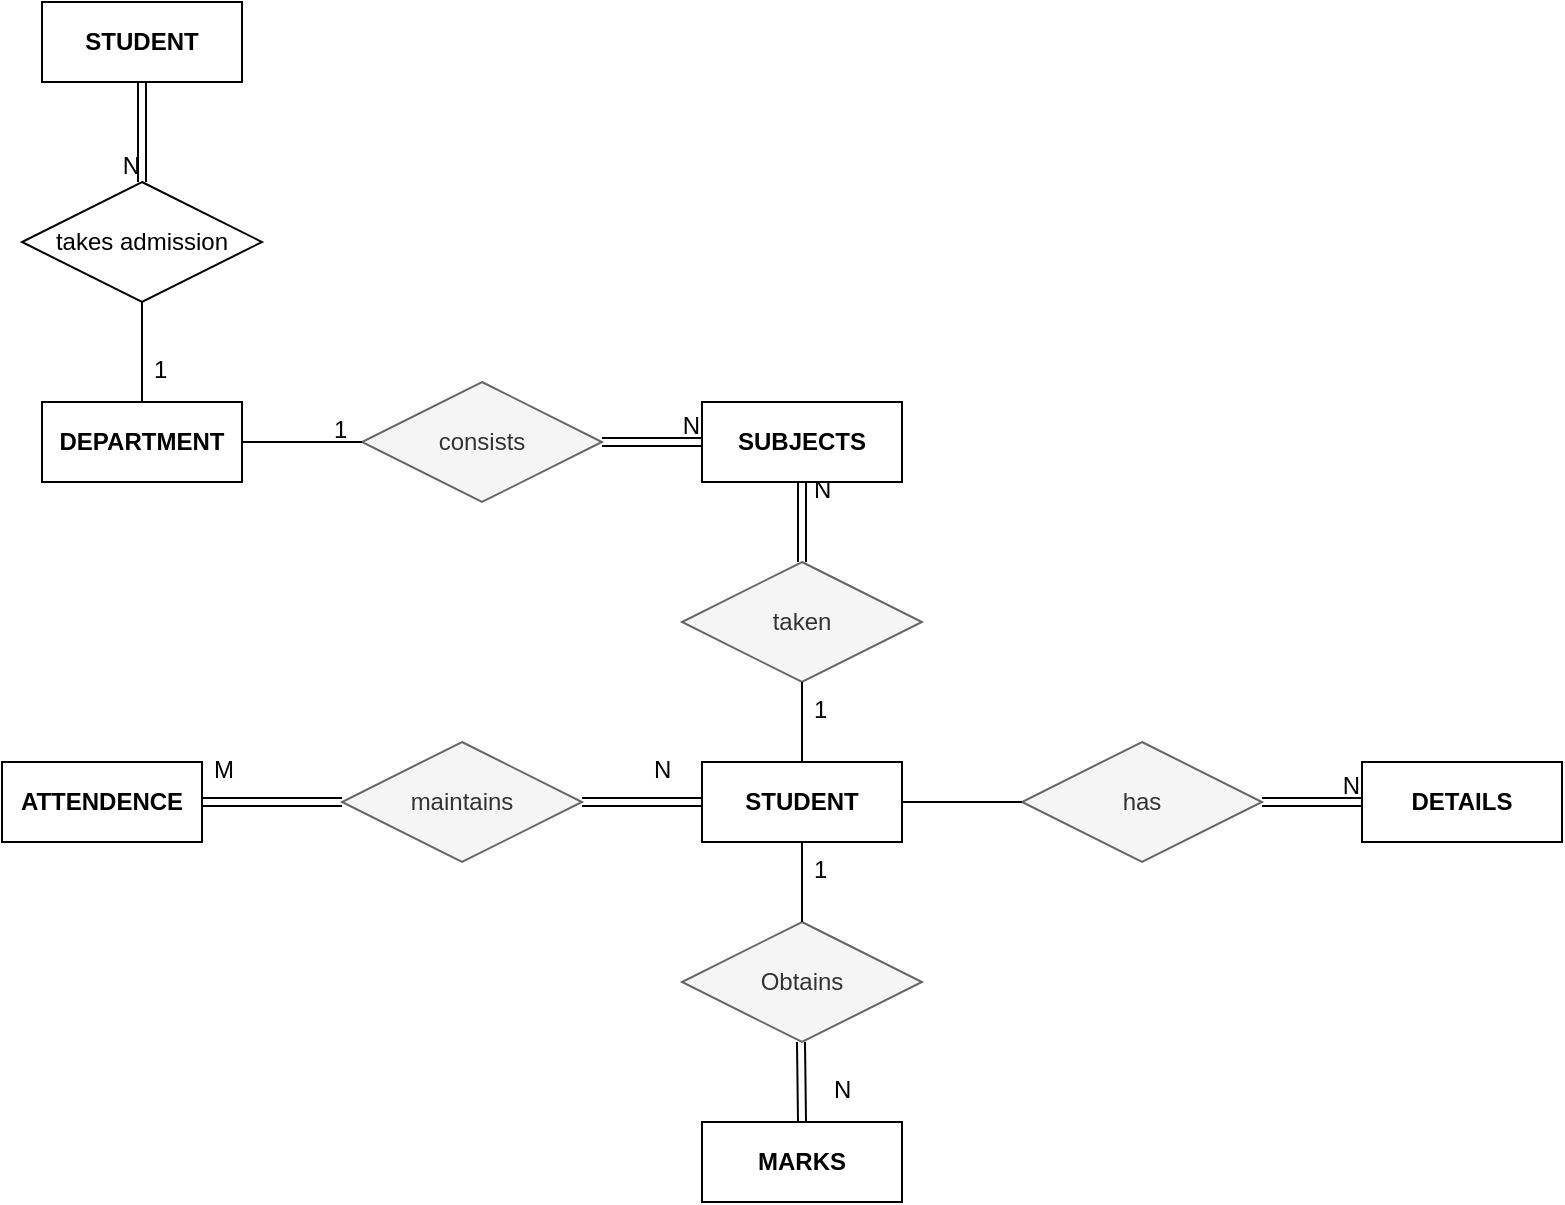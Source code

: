 <mxfile version="22.1.21" type="device">
  <diagram name="Page-1" id="t9J6_2YBLz5P91tE2Qnj">
    <mxGraphModel dx="1050" dy="557" grid="1" gridSize="10" guides="1" tooltips="1" connect="1" arrows="1" fold="1" page="1" pageScale="1" pageWidth="827" pageHeight="1169" math="0" shadow="0">
      <root>
        <mxCell id="0" />
        <mxCell id="1" parent="0" />
        <mxCell id="GfxJROJibWRm0o2tWPYg-1" value="&lt;b&gt;DEPARTMENT&lt;/b&gt;" style="whiteSpace=wrap;html=1;align=center;" vertex="1" parent="1">
          <mxGeometry x="50" y="270" width="100" height="40" as="geometry" />
        </mxCell>
        <mxCell id="GfxJROJibWRm0o2tWPYg-2" value="&lt;b&gt;SUBJECTS&lt;/b&gt;" style="whiteSpace=wrap;html=1;align=center;" vertex="1" parent="1">
          <mxGeometry x="380" y="270" width="100" height="40" as="geometry" />
        </mxCell>
        <mxCell id="GfxJROJibWRm0o2tWPYg-12" value="consists" style="shape=rhombus;perimeter=rhombusPerimeter;whiteSpace=wrap;html=1;align=center;fillColor=#f5f5f5;fontColor=#333333;strokeColor=#666666;" vertex="1" parent="1">
          <mxGeometry x="210" y="260" width="120" height="60" as="geometry" />
        </mxCell>
        <mxCell id="GfxJROJibWRm0o2tWPYg-23" value="" style="endArrow=none;html=1;rounded=0;" edge="1" parent="1">
          <mxGeometry relative="1" as="geometry">
            <mxPoint x="150" y="290" as="sourcePoint" />
            <mxPoint x="210" y="290" as="targetPoint" />
          </mxGeometry>
        </mxCell>
        <mxCell id="GfxJROJibWRm0o2tWPYg-24" value="" style="shape=link;html=1;rounded=0;" edge="1" parent="1">
          <mxGeometry relative="1" as="geometry">
            <mxPoint x="330" y="290" as="sourcePoint" />
            <mxPoint x="380" y="290" as="targetPoint" />
          </mxGeometry>
        </mxCell>
        <mxCell id="GfxJROJibWRm0o2tWPYg-25" value="N" style="resizable=0;html=1;whiteSpace=wrap;align=right;verticalAlign=bottom;" connectable="0" vertex="1" parent="GfxJROJibWRm0o2tWPYg-24">
          <mxGeometry x="1" relative="1" as="geometry" />
        </mxCell>
        <mxCell id="GfxJROJibWRm0o2tWPYg-28" value="&lt;b&gt;STUDENT&lt;/b&gt;" style="whiteSpace=wrap;html=1;align=center;" vertex="1" parent="1">
          <mxGeometry x="380" y="450" width="100" height="40" as="geometry" />
        </mxCell>
        <mxCell id="GfxJROJibWRm0o2tWPYg-29" value="&lt;b&gt;DETAILS&lt;/b&gt;" style="whiteSpace=wrap;html=1;align=center;" vertex="1" parent="1">
          <mxGeometry x="710" y="450" width="100" height="40" as="geometry" />
        </mxCell>
        <mxCell id="GfxJROJibWRm0o2tWPYg-30" value="has" style="shape=rhombus;perimeter=rhombusPerimeter;whiteSpace=wrap;html=1;align=center;fillColor=#f5f5f5;fontColor=#333333;strokeColor=#666666;" vertex="1" parent="1">
          <mxGeometry x="540" y="440" width="120" height="60" as="geometry" />
        </mxCell>
        <mxCell id="GfxJROJibWRm0o2tWPYg-31" value="" style="endArrow=none;html=1;rounded=0;" edge="1" parent="1">
          <mxGeometry relative="1" as="geometry">
            <mxPoint x="480" y="470" as="sourcePoint" />
            <mxPoint x="540" y="470" as="targetPoint" />
          </mxGeometry>
        </mxCell>
        <mxCell id="GfxJROJibWRm0o2tWPYg-32" value="" style="shape=link;html=1;rounded=0;" edge="1" parent="1">
          <mxGeometry relative="1" as="geometry">
            <mxPoint x="660" y="470" as="sourcePoint" />
            <mxPoint x="710" y="470" as="targetPoint" />
          </mxGeometry>
        </mxCell>
        <mxCell id="GfxJROJibWRm0o2tWPYg-33" value="N" style="resizable=0;html=1;whiteSpace=wrap;align=right;verticalAlign=bottom;" connectable="0" vertex="1" parent="GfxJROJibWRm0o2tWPYg-32">
          <mxGeometry x="1" relative="1" as="geometry" />
        </mxCell>
        <mxCell id="GfxJROJibWRm0o2tWPYg-34" value="Obtains" style="shape=rhombus;perimeter=rhombusPerimeter;whiteSpace=wrap;html=1;align=center;fillColor=#f5f5f5;fontColor=#333333;strokeColor=#666666;" vertex="1" parent="1">
          <mxGeometry x="370" y="530" width="120" height="60" as="geometry" />
        </mxCell>
        <mxCell id="GfxJROJibWRm0o2tWPYg-35" value="" style="endArrow=none;html=1;rounded=0;entryX=0.5;entryY=0;entryDx=0;entryDy=0;" edge="1" parent="1" target="GfxJROJibWRm0o2tWPYg-34">
          <mxGeometry relative="1" as="geometry">
            <mxPoint x="430" y="490" as="sourcePoint" />
            <mxPoint x="421" y="550" as="targetPoint" />
          </mxGeometry>
        </mxCell>
        <mxCell id="GfxJROJibWRm0o2tWPYg-36" value="taken" style="shape=rhombus;perimeter=rhombusPerimeter;whiteSpace=wrap;html=1;align=center;fillColor=#f5f5f5;fontColor=#333333;strokeColor=#666666;" vertex="1" parent="1">
          <mxGeometry x="370" y="350" width="120" height="60" as="geometry" />
        </mxCell>
        <mxCell id="GfxJROJibWRm0o2tWPYg-38" value="" style="shape=link;html=1;rounded=0;entryX=0.5;entryY=1;entryDx=0;entryDy=0;" edge="1" parent="1" target="GfxJROJibWRm0o2tWPYg-2">
          <mxGeometry relative="1" as="geometry">
            <mxPoint x="430" y="350" as="sourcePoint" />
            <mxPoint x="590" y="350" as="targetPoint" />
          </mxGeometry>
        </mxCell>
        <mxCell id="GfxJROJibWRm0o2tWPYg-39" value="" style="resizable=0;html=1;whiteSpace=wrap;align=right;verticalAlign=bottom;" connectable="0" vertex="1" parent="GfxJROJibWRm0o2tWPYg-38">
          <mxGeometry x="1" relative="1" as="geometry" />
        </mxCell>
        <mxCell id="GfxJROJibWRm0o2tWPYg-40" value="" style="endArrow=none;html=1;rounded=0;entryX=0.5;entryY=0;entryDx=0;entryDy=0;" edge="1" parent="1" target="GfxJROJibWRm0o2tWPYg-28">
          <mxGeometry relative="1" as="geometry">
            <mxPoint x="430" y="410" as="sourcePoint" />
            <mxPoint x="590" y="410" as="targetPoint" />
          </mxGeometry>
        </mxCell>
        <mxCell id="GfxJROJibWRm0o2tWPYg-41" value="&lt;b&gt;MARKS&lt;/b&gt;" style="whiteSpace=wrap;html=1;align=center;" vertex="1" parent="1">
          <mxGeometry x="380" y="630" width="100" height="40" as="geometry" />
        </mxCell>
        <mxCell id="GfxJROJibWRm0o2tWPYg-42" value="" style="shape=link;html=1;rounded=0;entryX=0.5;entryY=1;entryDx=0;entryDy=0;" edge="1" parent="1">
          <mxGeometry relative="1" as="geometry">
            <mxPoint x="430" y="630" as="sourcePoint" />
            <mxPoint x="429.5" y="590" as="targetPoint" />
          </mxGeometry>
        </mxCell>
        <mxCell id="GfxJROJibWRm0o2tWPYg-43" value="" style="resizable=0;html=1;whiteSpace=wrap;align=right;verticalAlign=bottom;" connectable="0" vertex="1" parent="GfxJROJibWRm0o2tWPYg-42">
          <mxGeometry x="1" relative="1" as="geometry" />
        </mxCell>
        <mxCell id="GfxJROJibWRm0o2tWPYg-44" value="maintains" style="shape=rhombus;perimeter=rhombusPerimeter;whiteSpace=wrap;html=1;align=center;fillColor=#f5f5f5;fontColor=#333333;strokeColor=#666666;" vertex="1" parent="1">
          <mxGeometry x="200" y="440" width="120" height="60" as="geometry" />
        </mxCell>
        <mxCell id="GfxJROJibWRm0o2tWPYg-45" value="&lt;b&gt;ATTENDENCE&lt;/b&gt;" style="whiteSpace=wrap;html=1;align=center;" vertex="1" parent="1">
          <mxGeometry x="30" y="450" width="100" height="40" as="geometry" />
        </mxCell>
        <mxCell id="GfxJROJibWRm0o2tWPYg-46" value="" style="shape=link;html=1;rounded=0;" edge="1" parent="1">
          <mxGeometry relative="1" as="geometry">
            <mxPoint x="320" y="470" as="sourcePoint" />
            <mxPoint x="380" y="470" as="targetPoint" />
          </mxGeometry>
        </mxCell>
        <mxCell id="GfxJROJibWRm0o2tWPYg-47" value="" style="resizable=0;html=1;whiteSpace=wrap;align=right;verticalAlign=bottom;" connectable="0" vertex="1" parent="GfxJROJibWRm0o2tWPYg-46">
          <mxGeometry x="1" relative="1" as="geometry" />
        </mxCell>
        <mxCell id="GfxJROJibWRm0o2tWPYg-51" value="" style="shape=link;html=1;rounded=0;" edge="1" parent="1">
          <mxGeometry relative="1" as="geometry">
            <mxPoint x="130" y="470" as="sourcePoint" />
            <mxPoint x="200" y="470" as="targetPoint" />
          </mxGeometry>
        </mxCell>
        <mxCell id="GfxJROJibWRm0o2tWPYg-52" value="" style="resizable=0;html=1;whiteSpace=wrap;align=right;verticalAlign=bottom;" connectable="0" vertex="1" parent="GfxJROJibWRm0o2tWPYg-51">
          <mxGeometry x="1" relative="1" as="geometry" />
        </mxCell>
        <mxCell id="GfxJROJibWRm0o2tWPYg-53" value="M" style="text;strokeColor=none;fillColor=none;spacingLeft=4;spacingRight=4;overflow=hidden;rotatable=0;points=[[0,0.5],[1,0.5]];portConstraint=eastwest;fontSize=12;whiteSpace=wrap;html=1;" vertex="1" parent="1">
          <mxGeometry x="130" y="440" width="40" height="30" as="geometry" />
        </mxCell>
        <mxCell id="GfxJROJibWRm0o2tWPYg-54" value="N" style="text;strokeColor=none;fillColor=none;spacingLeft=4;spacingRight=4;overflow=hidden;rotatable=0;points=[[0,0.5],[1,0.5]];portConstraint=eastwest;fontSize=12;whiteSpace=wrap;html=1;" vertex="1" parent="1">
          <mxGeometry x="350" y="440" width="40" height="30" as="geometry" />
        </mxCell>
        <mxCell id="GfxJROJibWRm0o2tWPYg-55" value="N" style="text;strokeColor=none;fillColor=none;spacingLeft=4;spacingRight=4;overflow=hidden;rotatable=0;points=[[0,0.5],[1,0.5]];portConstraint=eastwest;fontSize=12;whiteSpace=wrap;html=1;" vertex="1" parent="1">
          <mxGeometry x="440" y="600" width="40" height="30" as="geometry" />
        </mxCell>
        <mxCell id="GfxJROJibWRm0o2tWPYg-56" value="1" style="text;strokeColor=none;fillColor=none;spacingLeft=4;spacingRight=4;overflow=hidden;rotatable=0;points=[[0,0.5],[1,0.5]];portConstraint=eastwest;fontSize=12;whiteSpace=wrap;html=1;" vertex="1" parent="1">
          <mxGeometry x="430" y="490" width="40" height="30" as="geometry" />
        </mxCell>
        <mxCell id="GfxJROJibWRm0o2tWPYg-57" value="1" style="text;strokeColor=none;fillColor=none;spacingLeft=4;spacingRight=4;overflow=hidden;rotatable=0;points=[[0,0.5],[1,0.5]];portConstraint=eastwest;fontSize=12;whiteSpace=wrap;html=1;" vertex="1" parent="1">
          <mxGeometry x="430" y="410" width="40" height="30" as="geometry" />
        </mxCell>
        <mxCell id="GfxJROJibWRm0o2tWPYg-58" value="N" style="text;strokeColor=none;fillColor=none;spacingLeft=4;spacingRight=4;overflow=hidden;rotatable=0;points=[[0,0.5],[1,0.5]];portConstraint=eastwest;fontSize=12;whiteSpace=wrap;html=1;" vertex="1" parent="1">
          <mxGeometry x="430" y="300" width="40" height="30" as="geometry" />
        </mxCell>
        <mxCell id="GfxJROJibWRm0o2tWPYg-59" value="1" style="text;strokeColor=none;fillColor=none;spacingLeft=4;spacingRight=4;overflow=hidden;rotatable=0;points=[[0,0.5],[1,0.5]];portConstraint=eastwest;fontSize=12;whiteSpace=wrap;html=1;" vertex="1" parent="1">
          <mxGeometry x="190" y="270" width="40" height="30" as="geometry" />
        </mxCell>
        <mxCell id="GfxJROJibWRm0o2tWPYg-61" value="&lt;b&gt;STUDENT&lt;/b&gt;" style="whiteSpace=wrap;html=1;align=center;" vertex="1" parent="1">
          <mxGeometry x="50" y="70" width="100" height="40" as="geometry" />
        </mxCell>
        <mxCell id="GfxJROJibWRm0o2tWPYg-62" value="takes admission" style="shape=rhombus;perimeter=rhombusPerimeter;whiteSpace=wrap;html=1;align=center;" vertex="1" parent="1">
          <mxGeometry x="40" y="160" width="120" height="60" as="geometry" />
        </mxCell>
        <mxCell id="GfxJROJibWRm0o2tWPYg-69" value="" style="shape=link;html=1;rounded=0;entryX=0.5;entryY=0;entryDx=0;entryDy=0;" edge="1" parent="1" target="GfxJROJibWRm0o2tWPYg-62">
          <mxGeometry relative="1" as="geometry">
            <mxPoint x="100" y="110" as="sourcePoint" />
            <mxPoint x="250" y="120" as="targetPoint" />
          </mxGeometry>
        </mxCell>
        <mxCell id="GfxJROJibWRm0o2tWPYg-70" value="" style="resizable=0;html=1;whiteSpace=wrap;align=left;verticalAlign=bottom;" connectable="0" vertex="1" parent="GfxJROJibWRm0o2tWPYg-69">
          <mxGeometry x="-1" relative="1" as="geometry" />
        </mxCell>
        <mxCell id="GfxJROJibWRm0o2tWPYg-71" value="N" style="resizable=0;html=1;whiteSpace=wrap;align=right;verticalAlign=bottom;" connectable="0" vertex="1" parent="GfxJROJibWRm0o2tWPYg-69">
          <mxGeometry x="1" relative="1" as="geometry" />
        </mxCell>
        <mxCell id="GfxJROJibWRm0o2tWPYg-72" value="" style="endArrow=none;html=1;rounded=0;entryX=0.5;entryY=0;entryDx=0;entryDy=0;" edge="1" parent="1" target="GfxJROJibWRm0o2tWPYg-1">
          <mxGeometry relative="1" as="geometry">
            <mxPoint x="100" y="220" as="sourcePoint" />
            <mxPoint x="260" y="220" as="targetPoint" />
          </mxGeometry>
        </mxCell>
        <mxCell id="GfxJROJibWRm0o2tWPYg-73" value="1" style="text;strokeColor=none;fillColor=none;spacingLeft=4;spacingRight=4;overflow=hidden;rotatable=0;points=[[0,0.5],[1,0.5]];portConstraint=eastwest;fontSize=12;whiteSpace=wrap;html=1;" vertex="1" parent="1">
          <mxGeometry x="100" y="240" width="40" height="30" as="geometry" />
        </mxCell>
      </root>
    </mxGraphModel>
  </diagram>
</mxfile>
